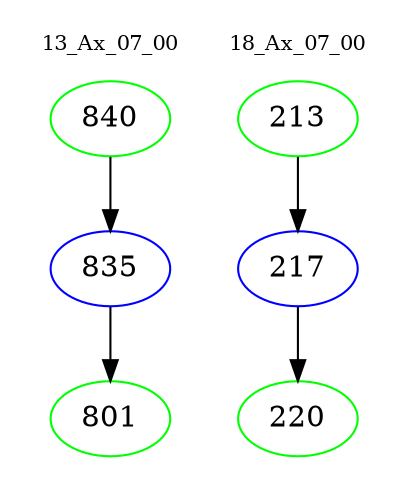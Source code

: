 digraph{
subgraph cluster_0 {
color = white
label = "13_Ax_07_00";
fontsize=10;
T0_840 [label="840", color="green"]
T0_840 -> T0_835 [color="black"]
T0_835 [label="835", color="blue"]
T0_835 -> T0_801 [color="black"]
T0_801 [label="801", color="green"]
}
subgraph cluster_1 {
color = white
label = "18_Ax_07_00";
fontsize=10;
T1_213 [label="213", color="green"]
T1_213 -> T1_217 [color="black"]
T1_217 [label="217", color="blue"]
T1_217 -> T1_220 [color="black"]
T1_220 [label="220", color="green"]
}
}
